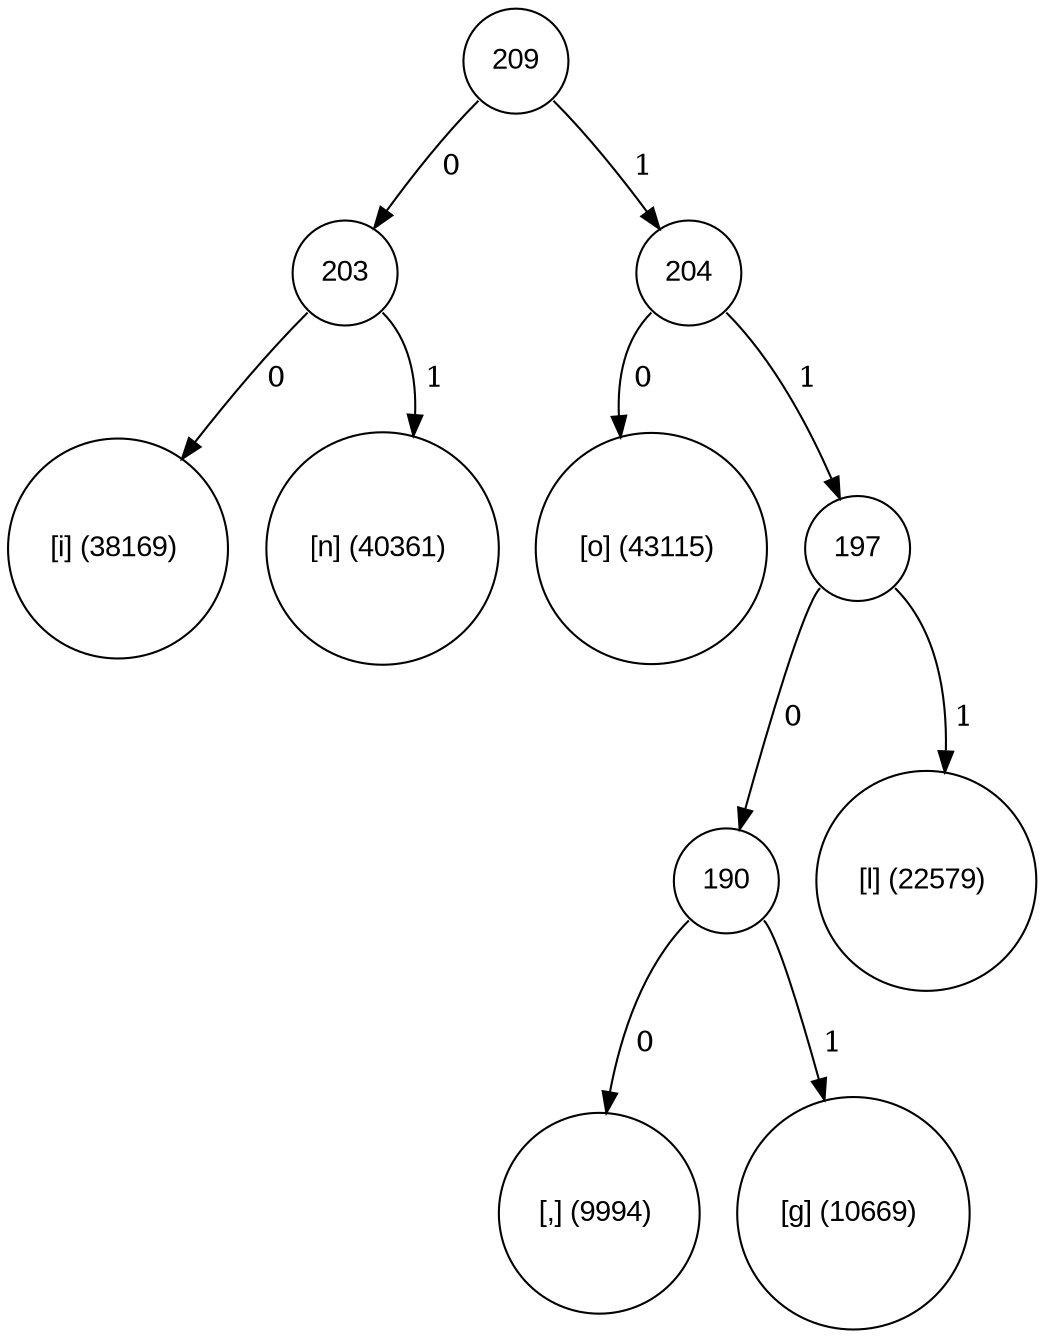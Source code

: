 digraph tree {
	node [fontname="Arial", shape="circle", width=0.5]; 

209:sw -> 203 [label = " 0"]; 
203 [label = "203"]; 
203:sw -> 105 [label = " 0"]; 
105 [label = "[i] (38169) "]; 
203:se -> 110 [label = " 1"]; 
110 [label = "[n] (40361) "]; 
209:se -> 204 [label = " 1"]; 
204 [label = "204"]; 
204:sw -> 111 [label = " 0"]; 
111 [label = "[o] (43115) "]; 
204:se -> 197 [label = " 1"]; 
197 [label = "197"]; 
197:se -> 108 [label = " 1"]; 
108 [label = "[l] (22579) "]; 
197:sw -> 190 [label = " 0"]; 
190 [label = "190"]; 
190:sw -> 44 [label = " 0"]; 
44 [label = "[,] (9994) "]; 
190:se -> 103 [label = " 1"]; 
103 [label = "[g] (10669) "]; 
}
